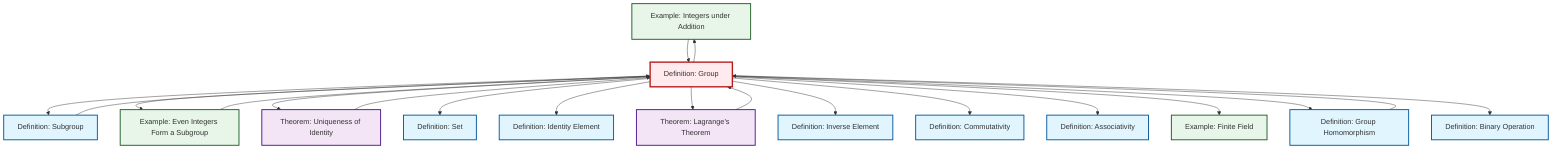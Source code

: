 graph TD
    classDef definition fill:#e1f5fe,stroke:#01579b,stroke-width:2px
    classDef theorem fill:#f3e5f5,stroke:#4a148c,stroke-width:2px
    classDef axiom fill:#fff3e0,stroke:#e65100,stroke-width:2px
    classDef example fill:#e8f5e9,stroke:#1b5e20,stroke-width:2px
    classDef current fill:#ffebee,stroke:#b71c1c,stroke-width:3px
    ex-integers-addition["Example: Integers under Addition"]:::example
    def-commutativity["Definition: Commutativity"]:::definition
    def-subgroup["Definition: Subgroup"]:::definition
    ex-even-integers-subgroup["Example: Even Integers Form a Subgroup"]:::example
    def-group["Definition: Group"]:::definition
    thm-unique-identity["Theorem: Uniqueness of Identity"]:::theorem
    def-identity-element["Definition: Identity Element"]:::definition
    def-associativity["Definition: Associativity"]:::definition
    ex-finite-field["Example: Finite Field"]:::example
    def-homomorphism["Definition: Group Homomorphism"]:::definition
    def-binary-operation["Definition: Binary Operation"]:::definition
    def-inverse-element["Definition: Inverse Element"]:::definition
    thm-lagrange["Theorem: Lagrange's Theorem"]:::theorem
    def-set["Definition: Set"]:::definition
    def-group --> ex-integers-addition
    ex-even-integers-subgroup --> def-group
    def-subgroup --> def-group
    def-group --> def-subgroup
    def-group --> ex-even-integers-subgroup
    def-group --> thm-unique-identity
    def-group --> def-set
    def-group --> def-identity-element
    def-group --> thm-lagrange
    def-group --> def-inverse-element
    def-homomorphism --> def-group
    thm-lagrange --> def-group
    def-group --> def-commutativity
    def-group --> def-associativity
    def-group --> ex-finite-field
    def-group --> def-homomorphism
    ex-integers-addition --> def-group
    thm-unique-identity --> def-group
    def-group --> def-binary-operation
    class def-group current